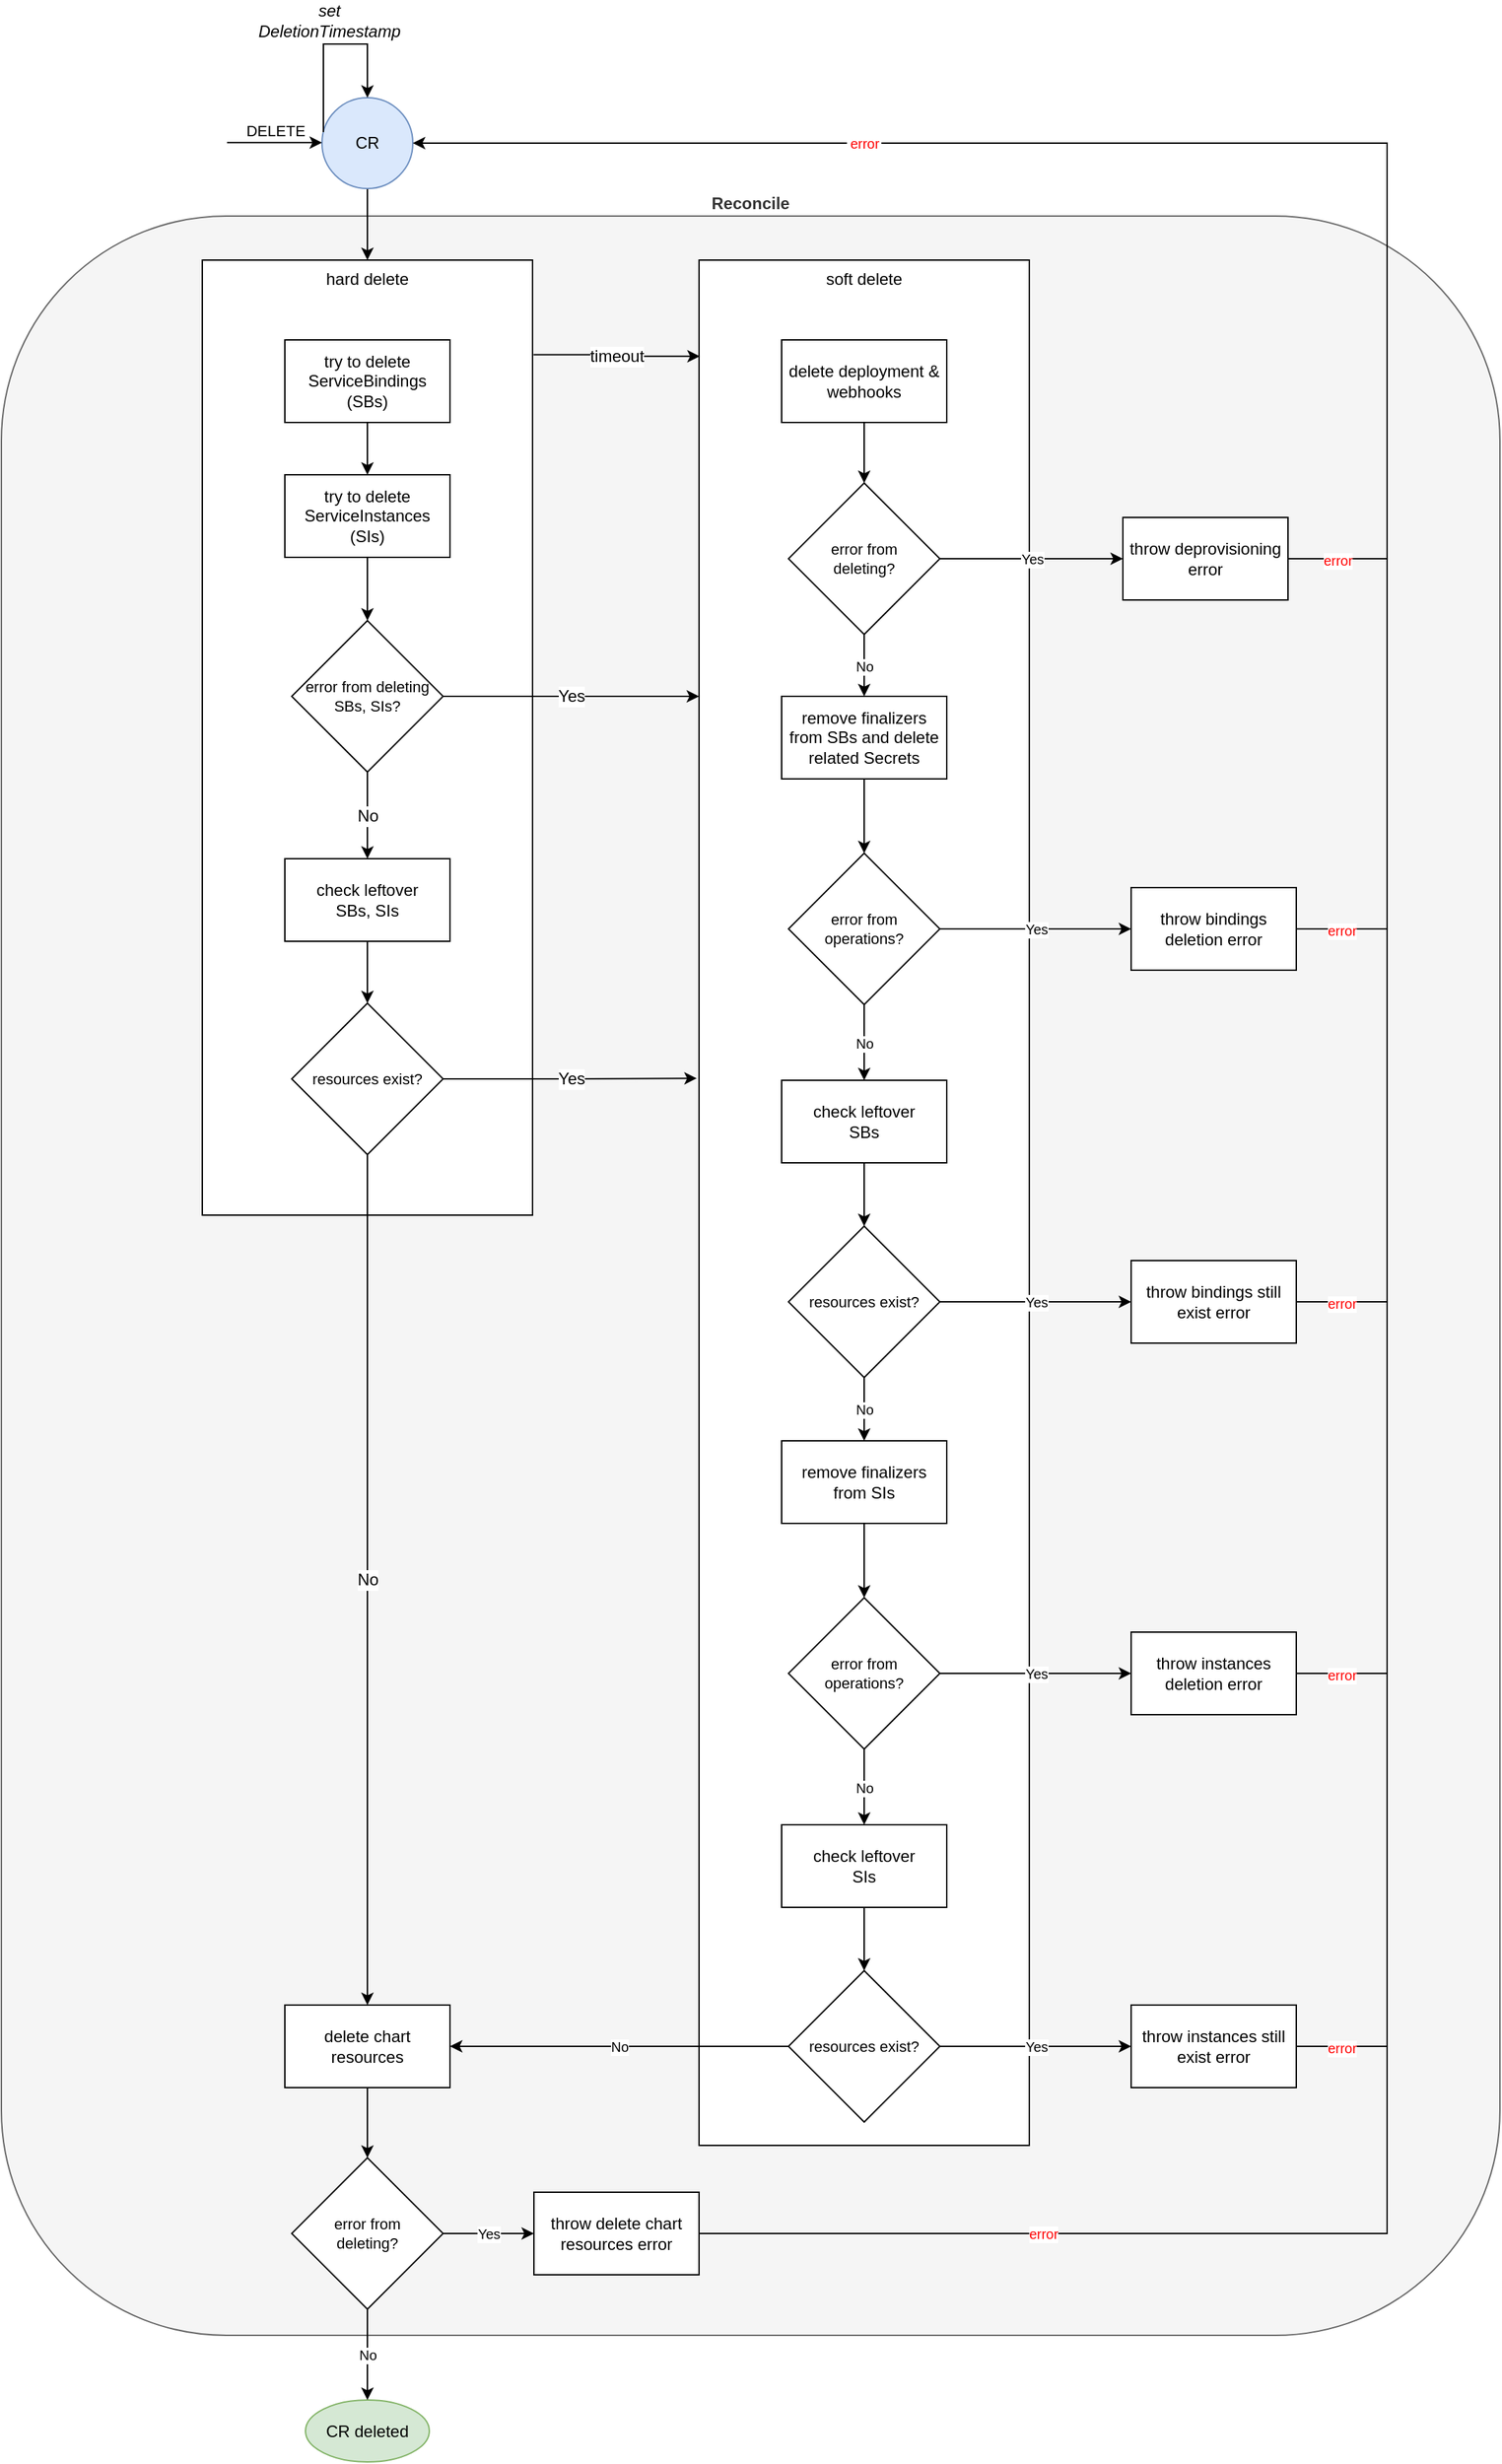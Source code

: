 <mxfile version="20.6.0" type="device"><diagram id="lu0qVTgI4R-YYrcZuvKL" name="Strona-1"><mxGraphModel dx="2626" dy="769" grid="0" gridSize="10" guides="1" tooltips="1" connect="1" arrows="1" fold="1" page="0" pageScale="1" pageWidth="827" pageHeight="1169" math="0" shadow="0"><root><mxCell id="0"/><mxCell id="1" parent="0"/><mxCell id="O6QXdMl-xdjii7lvghlq-1" value="Reconcile" style="rounded=1;whiteSpace=wrap;html=1;fontColor=#333333;fillColor=#f5f5f5;strokeColor=#666666;labelPosition=center;verticalLabelPosition=top;align=center;verticalAlign=bottom;fontStyle=1" parent="1" vertex="1"><mxGeometry x="-857" y="430" width="1089" height="1540" as="geometry"/></mxCell><mxCell id="O6QXdMl-xdjii7lvghlq-54" value="" style="edgeStyle=orthogonalEdgeStyle;rounded=0;orthogonalLoop=1;jettySize=auto;html=1;fontSize=10;fontColor=#000000;" parent="1" source="9s4blzP_cOgsW_nrXSzR-4" target="9s4blzP_cOgsW_nrXSzR-12" edge="1"><mxGeometry relative="1" as="geometry"/></mxCell><mxCell id="9s4blzP_cOgsW_nrXSzR-4" value="CR" style="ellipse;whiteSpace=wrap;html=1;aspect=fixed;fillColor=#dae8fc;strokeColor=#6c8ebf;" parent="1" vertex="1"><mxGeometry x="-624" y="344" width="66" height="66" as="geometry"/></mxCell><mxCell id="9s4blzP_cOgsW_nrXSzR-6" value="DELETE" style="endArrow=classic;html=1;rounded=0;labelPosition=center;verticalLabelPosition=top;align=center;verticalAlign=bottom;" parent="1" edge="1"><mxGeometry width="50" height="50" relative="1" as="geometry"><mxPoint x="-693" y="376.66" as="sourcePoint"/><mxPoint x="-624" y="376.66" as="targetPoint"/></mxGeometry></mxCell><mxCell id="9s4blzP_cOgsW_nrXSzR-7" value="&lt;i style=&quot;font-size: 12px;&quot;&gt;set&lt;br&gt;DeletionTimestamp&lt;/i&gt;" style="edgeStyle=orthogonalEdgeStyle;rounded=0;orthogonalLoop=1;jettySize=auto;html=1;entryX=0.5;entryY=0;entryDx=0;entryDy=0;labelPosition=center;verticalLabelPosition=top;align=center;verticalAlign=bottom;" parent="1" source="9s4blzP_cOgsW_nrXSzR-4" target="9s4blzP_cOgsW_nrXSzR-4" edge="1"><mxGeometry relative="1" as="geometry"><mxPoint x="-553" y="347" as="targetPoint"/><Array as="points"><mxPoint x="-623" y="305"/><mxPoint x="-591" y="305"/></Array></mxGeometry></mxCell><mxCell id="O6QXdMl-xdjii7lvghlq-9" value="timeout" style="edgeStyle=orthogonalEdgeStyle;rounded=0;orthogonalLoop=1;jettySize=auto;html=1;fontSize=12;fontColor=#000000;exitX=1.003;exitY=0.099;exitDx=0;exitDy=0;exitPerimeter=0;entryX=0.002;entryY=0.051;entryDx=0;entryDy=0;entryPerimeter=0;" parent="1" source="9s4blzP_cOgsW_nrXSzR-12" target="9s4blzP_cOgsW_nrXSzR-21" edge="1"><mxGeometry relative="1" as="geometry"><mxPoint x="-367" y="504" as="targetPoint"/><mxPoint x="-471" y="641" as="sourcePoint"/></mxGeometry></mxCell><mxCell id="9s4blzP_cOgsW_nrXSzR-12" value="hard delete" style="rounded=0;whiteSpace=wrap;html=1;labelPosition=center;verticalLabelPosition=middle;align=center;verticalAlign=top;" parent="1" vertex="1"><mxGeometry x="-711" y="462" width="240" height="694" as="geometry"/></mxCell><mxCell id="9s4blzP_cOgsW_nrXSzR-21" value="soft delete" style="rounded=0;whiteSpace=wrap;html=1;verticalAlign=top;" parent="1" vertex="1"><mxGeometry x="-350" y="462" width="240" height="1370" as="geometry"/></mxCell><mxCell id="O6QXdMl-xdjii7lvghlq-8" value="Yes" style="edgeStyle=orthogonalEdgeStyle;rounded=0;orthogonalLoop=1;jettySize=auto;html=1;fontSize=12;fontColor=#000000;exitX=1;exitY=0.5;exitDx=0;exitDy=0;" parent="1" source="O6QXdMl-xdjii7lvghlq-2" target="9s4blzP_cOgsW_nrXSzR-21" edge="1"><mxGeometry relative="1" as="geometry"><Array as="points"><mxPoint x="-405" y="779"/><mxPoint x="-405" y="779"/></Array></mxGeometry></mxCell><mxCell id="O6QXdMl-xdjii7lvghlq-14" value="No" style="edgeStyle=orthogonalEdgeStyle;rounded=0;orthogonalLoop=1;jettySize=auto;html=1;fontSize=12;fontColor=#000000;" parent="1" source="O6QXdMl-xdjii7lvghlq-2" target="O6QXdMl-xdjii7lvghlq-10" edge="1"><mxGeometry relative="1" as="geometry"/></mxCell><mxCell id="O6QXdMl-xdjii7lvghlq-2" value="error from deleting&lt;br&gt;SBs, SIs?" style="rhombus;whiteSpace=wrap;html=1;fontSize=11;aspect=fixed;" parent="1" vertex="1"><mxGeometry x="-646" y="724" width="110" height="110" as="geometry"/></mxCell><mxCell id="O6QXdMl-xdjii7lvghlq-6" value="" style="edgeStyle=orthogonalEdgeStyle;rounded=0;orthogonalLoop=1;jettySize=auto;html=1;fontSize=12;fontColor=#FF0000;" parent="1" source="O6QXdMl-xdjii7lvghlq-3" target="O6QXdMl-xdjii7lvghlq-5" edge="1"><mxGeometry relative="1" as="geometry"/></mxCell><mxCell id="O6QXdMl-xdjii7lvghlq-3" value="try to delete ServiceBindings&lt;br&gt;(SBs)" style="rounded=0;whiteSpace=wrap;html=1;" parent="1" vertex="1"><mxGeometry x="-651" y="520" width="120" height="60" as="geometry"/></mxCell><mxCell id="O6QXdMl-xdjii7lvghlq-7" value="" style="edgeStyle=orthogonalEdgeStyle;rounded=0;orthogonalLoop=1;jettySize=auto;html=1;fontSize=12;fontColor=#FF0000;" parent="1" source="O6QXdMl-xdjii7lvghlq-5" target="O6QXdMl-xdjii7lvghlq-2" edge="1"><mxGeometry relative="1" as="geometry"/></mxCell><mxCell id="O6QXdMl-xdjii7lvghlq-5" value="try to delete ServiceInstances&lt;br&gt;(SIs)" style="rounded=0;whiteSpace=wrap;html=1;" parent="1" vertex="1"><mxGeometry x="-651" y="618" width="120" height="60" as="geometry"/></mxCell><mxCell id="O6QXdMl-xdjii7lvghlq-15" value="" style="edgeStyle=orthogonalEdgeStyle;rounded=0;orthogonalLoop=1;jettySize=auto;html=1;fontSize=12;fontColor=#000000;" parent="1" source="O6QXdMl-xdjii7lvghlq-10" target="O6QXdMl-xdjii7lvghlq-13" edge="1"><mxGeometry relative="1" as="geometry"/></mxCell><mxCell id="O6QXdMl-xdjii7lvghlq-10" value="check leftover&lt;br&gt;SBs, SIs" style="rounded=0;whiteSpace=wrap;html=1;" parent="1" vertex="1"><mxGeometry x="-651" y="897" width="120" height="60" as="geometry"/></mxCell><mxCell id="O6QXdMl-xdjii7lvghlq-17" value="Yes" style="edgeStyle=orthogonalEdgeStyle;rounded=0;orthogonalLoop=1;jettySize=auto;html=1;entryX=-0.007;entryY=0.434;entryDx=0;entryDy=0;entryPerimeter=0;fontSize=12;fontColor=#000000;" parent="1" source="O6QXdMl-xdjii7lvghlq-13" target="9s4blzP_cOgsW_nrXSzR-21" edge="1"><mxGeometry relative="1" as="geometry"/></mxCell><mxCell id="O6QXdMl-xdjii7lvghlq-19" value="No" style="edgeStyle=orthogonalEdgeStyle;rounded=0;orthogonalLoop=1;jettySize=auto;html=1;fontSize=12;fontColor=#000000;" parent="1" source="O6QXdMl-xdjii7lvghlq-13" target="O6QXdMl-xdjii7lvghlq-18" edge="1"><mxGeometry relative="1" as="geometry"/></mxCell><mxCell id="O6QXdMl-xdjii7lvghlq-13" value="resources exist?" style="rhombus;whiteSpace=wrap;html=1;fontSize=11;aspect=fixed;" parent="1" vertex="1"><mxGeometry x="-646" y="1002" width="110" height="110" as="geometry"/></mxCell><mxCell id="O6QXdMl-xdjii7lvghlq-59" value="" style="edgeStyle=orthogonalEdgeStyle;rounded=0;orthogonalLoop=1;jettySize=auto;html=1;fontSize=10;fontColor=#000000;" parent="1" source="O6QXdMl-xdjii7lvghlq-18" target="O6QXdMl-xdjii7lvghlq-56" edge="1"><mxGeometry relative="1" as="geometry"/></mxCell><mxCell id="O6QXdMl-xdjii7lvghlq-18" value="delete chart resources" style="rounded=0;whiteSpace=wrap;html=1;" parent="1" vertex="1"><mxGeometry x="-651" y="1730" width="120" height="60" as="geometry"/></mxCell><mxCell id="O6QXdMl-xdjii7lvghlq-23" value="" style="edgeStyle=orthogonalEdgeStyle;rounded=0;orthogonalLoop=1;jettySize=auto;html=1;fontSize=12;fontColor=#000000;" parent="1" source="O6QXdMl-xdjii7lvghlq-21" target="O6QXdMl-xdjii7lvghlq-22" edge="1"><mxGeometry relative="1" as="geometry"/></mxCell><mxCell id="O6QXdMl-xdjii7lvghlq-21" value="delete deployment &amp;amp; webhooks" style="rounded=0;whiteSpace=wrap;html=1;" parent="1" vertex="1"><mxGeometry x="-290" y="520" width="120" height="60" as="geometry"/></mxCell><mxCell id="O6QXdMl-xdjii7lvghlq-25" value="Yes" style="edgeStyle=orthogonalEdgeStyle;rounded=0;orthogonalLoop=1;jettySize=auto;html=1;fontSize=10;fontColor=#000000;entryX=0;entryY=0.5;entryDx=0;entryDy=0;" parent="1" source="O6QXdMl-xdjii7lvghlq-22" target="O6QXdMl-xdjii7lvghlq-24" edge="1"><mxGeometry relative="1" as="geometry"><mxPoint x="-95" y="679" as="targetPoint"/></mxGeometry></mxCell><mxCell id="O6QXdMl-xdjii7lvghlq-27" value="No" style="edgeStyle=orthogonalEdgeStyle;rounded=0;orthogonalLoop=1;jettySize=auto;html=1;fontSize=10;fontColor=#000000;" parent="1" source="O6QXdMl-xdjii7lvghlq-22" target="O6QXdMl-xdjii7lvghlq-26" edge="1"><mxGeometry relative="1" as="geometry"/></mxCell><mxCell id="O6QXdMl-xdjii7lvghlq-22" value="error from&lt;br&gt;deleting?" style="rhombus;whiteSpace=wrap;html=1;fontSize=11;aspect=fixed;" parent="1" vertex="1"><mxGeometry x="-285" y="624" width="110" height="110" as="geometry"/></mxCell><mxCell id="O6QXdMl-xdjii7lvghlq-78" value="error" style="edgeStyle=orthogonalEdgeStyle;rounded=0;orthogonalLoop=1;jettySize=auto;html=1;fontSize=10;fontColor=#FF0000;endArrow=none;endFill=0;" parent="1" source="O6QXdMl-xdjii7lvghlq-24" edge="1"><mxGeometry relative="1" as="geometry"><mxPoint x="150" y="679" as="targetPoint"/></mxGeometry></mxCell><mxCell id="O6QXdMl-xdjii7lvghlq-24" value="throw deprovisioning error" style="rounded=0;whiteSpace=wrap;html=1;" parent="1" vertex="1"><mxGeometry x="-42" y="649" width="120" height="60" as="geometry"/></mxCell><mxCell id="O6QXdMl-xdjii7lvghlq-29" value="" style="edgeStyle=orthogonalEdgeStyle;rounded=0;orthogonalLoop=1;jettySize=auto;html=1;fontSize=10;fontColor=#000000;" parent="1" source="O6QXdMl-xdjii7lvghlq-26" target="O6QXdMl-xdjii7lvghlq-28" edge="1"><mxGeometry relative="1" as="geometry"/></mxCell><mxCell id="O6QXdMl-xdjii7lvghlq-26" value="remove finalizers from SBs and delete related Secrets" style="rounded=0;whiteSpace=wrap;html=1;" parent="1" vertex="1"><mxGeometry x="-290" y="779" width="120" height="60" as="geometry"/></mxCell><mxCell id="O6QXdMl-xdjii7lvghlq-33" value="No" style="edgeStyle=orthogonalEdgeStyle;rounded=0;orthogonalLoop=1;jettySize=auto;html=1;fontSize=10;fontColor=#000000;" parent="1" source="O6QXdMl-xdjii7lvghlq-28" target="O6QXdMl-xdjii7lvghlq-32" edge="1"><mxGeometry relative="1" as="geometry"/></mxCell><mxCell id="O6QXdMl-xdjii7lvghlq-37" value="Yes" style="edgeStyle=orthogonalEdgeStyle;rounded=0;orthogonalLoop=1;jettySize=auto;html=1;entryX=0;entryY=0.5;entryDx=0;entryDy=0;fontSize=10;fontColor=#000000;" parent="1" source="O6QXdMl-xdjii7lvghlq-28" target="O6QXdMl-xdjii7lvghlq-35" edge="1"><mxGeometry relative="1" as="geometry"/></mxCell><mxCell id="O6QXdMl-xdjii7lvghlq-28" value="error from operations?" style="rhombus;whiteSpace=wrap;html=1;fontSize=11;aspect=fixed;" parent="1" vertex="1"><mxGeometry x="-285" y="893" width="110" height="110" as="geometry"/></mxCell><mxCell id="O6QXdMl-xdjii7lvghlq-38" value="" style="edgeStyle=orthogonalEdgeStyle;rounded=0;orthogonalLoop=1;jettySize=auto;html=1;fontSize=10;fontColor=#000000;" parent="1" source="O6QXdMl-xdjii7lvghlq-32" target="O6QXdMl-xdjii7lvghlq-34" edge="1"><mxGeometry relative="1" as="geometry"/></mxCell><mxCell id="O6QXdMl-xdjii7lvghlq-32" value="check leftover&lt;br&gt;SBs" style="rounded=0;whiteSpace=wrap;html=1;" parent="1" vertex="1"><mxGeometry x="-290" y="1058" width="120" height="60" as="geometry"/></mxCell><mxCell id="O6QXdMl-xdjii7lvghlq-40" value="Yes" style="edgeStyle=orthogonalEdgeStyle;rounded=0;orthogonalLoop=1;jettySize=auto;html=1;entryX=0;entryY=0.5;entryDx=0;entryDy=0;fontSize=10;fontColor=#000000;" parent="1" source="O6QXdMl-xdjii7lvghlq-34" target="O6QXdMl-xdjii7lvghlq-39" edge="1"><mxGeometry relative="1" as="geometry"/></mxCell><mxCell id="O6QXdMl-xdjii7lvghlq-48" value="No" style="edgeStyle=orthogonalEdgeStyle;rounded=0;orthogonalLoop=1;jettySize=auto;html=1;fontSize=10;fontColor=#000000;" parent="1" source="O6QXdMl-xdjii7lvghlq-34" target="O6QXdMl-xdjii7lvghlq-42" edge="1"><mxGeometry relative="1" as="geometry"/></mxCell><mxCell id="O6QXdMl-xdjii7lvghlq-34" value="resources exist?" style="rhombus;whiteSpace=wrap;html=1;fontSize=11;aspect=fixed;" parent="1" vertex="1"><mxGeometry x="-285" y="1164" width="110" height="110" as="geometry"/></mxCell><mxCell id="O6QXdMl-xdjii7lvghlq-77" value="error" style="edgeStyle=orthogonalEdgeStyle;rounded=0;orthogonalLoop=1;jettySize=auto;html=1;fontSize=10;fontColor=#FF0000;endArrow=none;endFill=0;" parent="1" source="O6QXdMl-xdjii7lvghlq-35" edge="1"><mxGeometry relative="1" as="geometry"><mxPoint x="150" y="948" as="targetPoint"/></mxGeometry></mxCell><mxCell id="O6QXdMl-xdjii7lvghlq-35" value="throw bindings deletion error" style="rounded=0;whiteSpace=wrap;html=1;" parent="1" vertex="1"><mxGeometry x="-36" y="918" width="120" height="60" as="geometry"/></mxCell><mxCell id="O6QXdMl-xdjii7lvghlq-76" value="error" style="edgeStyle=orthogonalEdgeStyle;rounded=0;orthogonalLoop=1;jettySize=auto;html=1;fontSize=10;fontColor=#FF0000;endArrow=none;endFill=0;" parent="1" source="O6QXdMl-xdjii7lvghlq-39" edge="1"><mxGeometry relative="1" as="geometry"><mxPoint x="150" y="1219" as="targetPoint"/></mxGeometry></mxCell><mxCell id="O6QXdMl-xdjii7lvghlq-39" value="throw bindings still exist error" style="rounded=0;whiteSpace=wrap;html=1;" parent="1" vertex="1"><mxGeometry x="-36" y="1189" width="120" height="60" as="geometry"/></mxCell><mxCell id="O6QXdMl-xdjii7lvghlq-41" value="" style="edgeStyle=orthogonalEdgeStyle;rounded=0;orthogonalLoop=1;jettySize=auto;html=1;fontSize=10;fontColor=#000000;" parent="1" source="O6QXdMl-xdjii7lvghlq-42" target="O6QXdMl-xdjii7lvghlq-44" edge="1"><mxGeometry relative="1" as="geometry"/></mxCell><mxCell id="O6QXdMl-xdjii7lvghlq-42" value="remove finalizers from SIs" style="rounded=0;whiteSpace=wrap;html=1;" parent="1" vertex="1"><mxGeometry x="-290" y="1320" width="120" height="60" as="geometry"/></mxCell><mxCell id="O6QXdMl-xdjii7lvghlq-43" value="No" style="edgeStyle=orthogonalEdgeStyle;rounded=0;orthogonalLoop=1;jettySize=auto;html=1;fontSize=10;fontColor=#000000;" parent="1" source="O6QXdMl-xdjii7lvghlq-44" target="O6QXdMl-xdjii7lvghlq-46" edge="1"><mxGeometry relative="1" as="geometry"/></mxCell><mxCell id="O6QXdMl-xdjii7lvghlq-50" value="Yes" style="edgeStyle=orthogonalEdgeStyle;rounded=0;orthogonalLoop=1;jettySize=auto;html=1;fontSize=10;fontColor=#000000;entryX=0;entryY=0.5;entryDx=0;entryDy=0;" parent="1" source="O6QXdMl-xdjii7lvghlq-44" target="O6QXdMl-xdjii7lvghlq-49" edge="1"><mxGeometry relative="1" as="geometry"><mxPoint x="-95" y="1489" as="targetPoint"/></mxGeometry></mxCell><mxCell id="O6QXdMl-xdjii7lvghlq-44" value="error from operations?" style="rhombus;whiteSpace=wrap;html=1;fontSize=11;aspect=fixed;" parent="1" vertex="1"><mxGeometry x="-285" y="1434" width="110" height="110" as="geometry"/></mxCell><mxCell id="O6QXdMl-xdjii7lvghlq-45" value="" style="edgeStyle=orthogonalEdgeStyle;rounded=0;orthogonalLoop=1;jettySize=auto;html=1;fontSize=10;fontColor=#000000;" parent="1" source="O6QXdMl-xdjii7lvghlq-46" target="O6QXdMl-xdjii7lvghlq-47" edge="1"><mxGeometry relative="1" as="geometry"/></mxCell><mxCell id="O6QXdMl-xdjii7lvghlq-46" value="check leftover&lt;br&gt;SIs" style="rounded=0;whiteSpace=wrap;html=1;" parent="1" vertex="1"><mxGeometry x="-290" y="1599" width="120" height="60" as="geometry"/></mxCell><mxCell id="O6QXdMl-xdjii7lvghlq-52" value="Yes" style="edgeStyle=orthogonalEdgeStyle;rounded=0;orthogonalLoop=1;jettySize=auto;html=1;fontSize=10;fontColor=#000000;entryX=0;entryY=0.5;entryDx=0;entryDy=0;" parent="1" source="O6QXdMl-xdjii7lvghlq-47" target="O6QXdMl-xdjii7lvghlq-51" edge="1"><mxGeometry relative="1" as="geometry"><mxPoint x="-95" y="1760" as="targetPoint"/></mxGeometry></mxCell><mxCell id="O6QXdMl-xdjii7lvghlq-55" value="No" style="edgeStyle=orthogonalEdgeStyle;rounded=0;orthogonalLoop=1;jettySize=auto;html=1;entryX=1;entryY=0.5;entryDx=0;entryDy=0;fontSize=10;fontColor=#000000;" parent="1" source="O6QXdMl-xdjii7lvghlq-47" target="O6QXdMl-xdjii7lvghlq-18" edge="1"><mxGeometry relative="1" as="geometry"/></mxCell><mxCell id="O6QXdMl-xdjii7lvghlq-47" value="resources exist?" style="rhombus;whiteSpace=wrap;html=1;fontSize=11;aspect=fixed;" parent="1" vertex="1"><mxGeometry x="-285" y="1705" width="110" height="110" as="geometry"/></mxCell><mxCell id="O6QXdMl-xdjii7lvghlq-75" value="error" style="edgeStyle=orthogonalEdgeStyle;rounded=0;orthogonalLoop=1;jettySize=auto;html=1;fontSize=10;fontColor=#FF0000;endArrow=none;endFill=0;" parent="1" source="O6QXdMl-xdjii7lvghlq-49" edge="1"><mxGeometry relative="1" as="geometry"><mxPoint x="150" y="1489" as="targetPoint"/></mxGeometry></mxCell><mxCell id="O6QXdMl-xdjii7lvghlq-49" value="throw instances deletion error" style="rounded=0;whiteSpace=wrap;html=1;" parent="1" vertex="1"><mxGeometry x="-36" y="1459" width="120" height="60" as="geometry"/></mxCell><mxCell id="O6QXdMl-xdjii7lvghlq-74" value="error" style="edgeStyle=orthogonalEdgeStyle;rounded=0;orthogonalLoop=1;jettySize=auto;html=1;fontSize=10;fontColor=#FF0000;endArrow=none;endFill=0;" parent="1" source="O6QXdMl-xdjii7lvghlq-51" edge="1"><mxGeometry relative="1" as="geometry"><mxPoint x="150" y="1760" as="targetPoint"/></mxGeometry></mxCell><mxCell id="O6QXdMl-xdjii7lvghlq-51" value="throw instances still exist error" style="rounded=0;whiteSpace=wrap;html=1;" parent="1" vertex="1"><mxGeometry x="-36" y="1730" width="120" height="60" as="geometry"/></mxCell><mxCell id="O6QXdMl-xdjii7lvghlq-53" value="CR deleted" style="ellipse;whiteSpace=wrap;html=1;fillColor=#d5e8d4;strokeColor=#82b366;" parent="1" vertex="1"><mxGeometry x="-636" y="2017" width="90" height="45" as="geometry"/></mxCell><mxCell id="O6QXdMl-xdjii7lvghlq-66" value="No" style="edgeStyle=orthogonalEdgeStyle;rounded=0;orthogonalLoop=1;jettySize=auto;html=1;fontSize=10;fontColor=#000000;" parent="1" source="O6QXdMl-xdjii7lvghlq-56" target="O6QXdMl-xdjii7lvghlq-53" edge="1"><mxGeometry relative="1" as="geometry"/></mxCell><mxCell id="O6QXdMl-xdjii7lvghlq-67" value="Yes" style="edgeStyle=orthogonalEdgeStyle;rounded=0;orthogonalLoop=1;jettySize=auto;html=1;fontSize=10;fontColor=#000000;" parent="1" source="O6QXdMl-xdjii7lvghlq-56" target="O6QXdMl-xdjii7lvghlq-61" edge="1"><mxGeometry relative="1" as="geometry"/></mxCell><mxCell id="O6QXdMl-xdjii7lvghlq-56" value="error from&lt;br&gt;deleting?" style="rhombus;whiteSpace=wrap;html=1;fontSize=11;aspect=fixed;" parent="1" vertex="1"><mxGeometry x="-646" y="1841" width="110" height="110" as="geometry"/></mxCell><mxCell id="O6QXdMl-xdjii7lvghlq-61" value="throw delete chart resources error" style="rounded=0;whiteSpace=wrap;html=1;" parent="1" vertex="1"><mxGeometry x="-470" y="1866" width="120" height="60" as="geometry"/></mxCell><mxCell id="O6QXdMl-xdjii7lvghlq-81" value="" style="group" parent="1" vertex="1" connectable="0"><mxGeometry x="-242.5" y="364.5" width="392.5" height="1531.5" as="geometry"/></mxCell><mxCell id="O6QXdMl-xdjii7lvghlq-68" value="error" style="edgeStyle=orthogonalEdgeStyle;rounded=0;orthogonalLoop=1;jettySize=auto;html=1;entryX=1;entryY=0.5;entryDx=0;entryDy=0;fontSize=10;fontColor=#FF0000;" parent="O6QXdMl-xdjii7lvghlq-81" source="O6QXdMl-xdjii7lvghlq-61" target="9s4blzP_cOgsW_nrXSzR-4" edge="1"><mxGeometry x="-0.817" relative="1" as="geometry"><Array as="points"><mxPoint x="392.5" y="1531.5"/><mxPoint x="392.5" y="12.5"/></Array><mxPoint as="offset"/></mxGeometry></mxCell><mxCell id="O6QXdMl-xdjii7lvghlq-79" value="error" style="text;html=1;strokeColor=none;fillColor=default;align=center;verticalAlign=middle;whiteSpace=wrap;rounded=0;fontSize=10;fontColor=#FF0000;" parent="O6QXdMl-xdjii7lvghlq-81" vertex="1"><mxGeometry width="25" height="25" as="geometry"/></mxCell></root></mxGraphModel></diagram></mxfile>